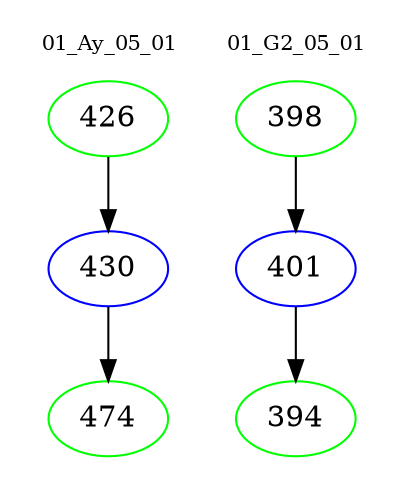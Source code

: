 digraph{
subgraph cluster_0 {
color = white
label = "01_Ay_05_01";
fontsize=10;
T0_426 [label="426", color="green"]
T0_426 -> T0_430 [color="black"]
T0_430 [label="430", color="blue"]
T0_430 -> T0_474 [color="black"]
T0_474 [label="474", color="green"]
}
subgraph cluster_1 {
color = white
label = "01_G2_05_01";
fontsize=10;
T1_398 [label="398", color="green"]
T1_398 -> T1_401 [color="black"]
T1_401 [label="401", color="blue"]
T1_401 -> T1_394 [color="black"]
T1_394 [label="394", color="green"]
}
}
